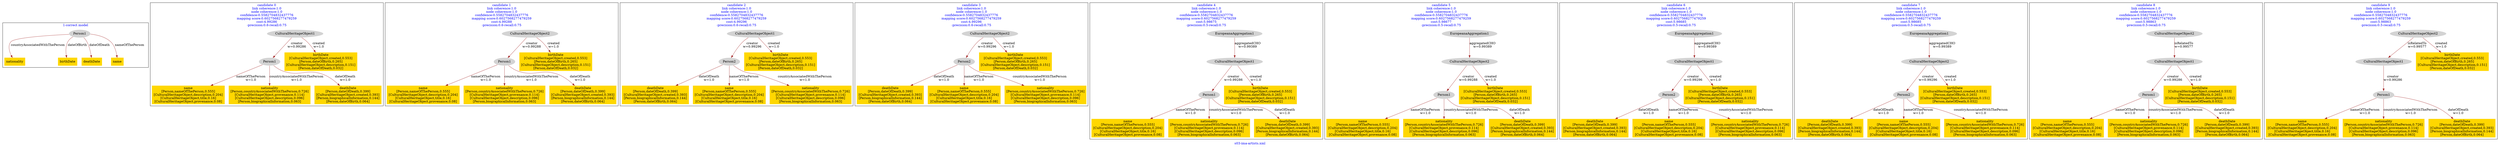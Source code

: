 digraph n0 {
fontcolor="blue"
remincross="true"
label="s03-ima-artists.xml"
subgraph cluster_0 {
label="1-correct model"
n2[style="filled",color="white",fillcolor="lightgray",label="Person1"];
n3[shape="plaintext",style="filled",fillcolor="gold",label="nationality"];
n4[shape="plaintext",style="filled",fillcolor="gold",label="birthDate"];
n5[shape="plaintext",style="filled",fillcolor="gold",label="deathDate"];
n6[shape="plaintext",style="filled",fillcolor="gold",label="name"];
}
subgraph cluster_1 {
label="candidate 0\nlink coherence:1.0\nnode coherence:1.0\nconfidence:0.5582704832437776\nmapping score:0.6027568277479259\ncost:4.99286\n-precision:0.6-recall:0.75"
n8[style="filled",color="white",fillcolor="lightgray",label="CulturalHeritageObject1"];
n9[style="filled",color="white",fillcolor="lightgray",label="Person1"];
n10[shape="plaintext",style="filled",fillcolor="gold",label="name\n[Person,nameOfThePerson,0.555]\n[CulturalHeritageObject,description,0.204]\n[CulturalHeritageObject,title,0.16]\n[CulturalHeritageObject,provenance,0.08]"];
n11[shape="plaintext",style="filled",fillcolor="gold",label="nationality\n[Person,countryAssociatedWithThePerson,0.726]\n[CulturalHeritageObject,provenance,0.114]\n[CulturalHeritageObject,description,0.096]\n[Person,biographicalInformation,0.063]"];
n12[shape="plaintext",style="filled",fillcolor="gold",label="deathDate\n[Person,dateOfDeath,0.399]\n[CulturalHeritageObject,created,0.393]\n[Person,biographicalInformation,0.144]\n[Person,dateOfBirth,0.064]"];
n13[shape="plaintext",style="filled",fillcolor="gold",label="birthDate\n[CulturalHeritageObject,created,0.553]\n[Person,dateOfBirth,0.265]\n[CulturalHeritageObject,description,0.151]\n[Person,dateOfDeath,0.032]"];
}
subgraph cluster_2 {
label="candidate 1\nlink coherence:1.0\nnode coherence:1.0\nconfidence:0.5582704832437776\nmapping score:0.6027568277479259\ncost:4.99288\n-precision:0.6-recall:0.75"
n15[style="filled",color="white",fillcolor="lightgray",label="CulturalHeritageObject2"];
n16[style="filled",color="white",fillcolor="lightgray",label="Person1"];
n17[shape="plaintext",style="filled",fillcolor="gold",label="name\n[Person,nameOfThePerson,0.555]\n[CulturalHeritageObject,description,0.204]\n[CulturalHeritageObject,title,0.16]\n[CulturalHeritageObject,provenance,0.08]"];
n18[shape="plaintext",style="filled",fillcolor="gold",label="birthDate\n[CulturalHeritageObject,created,0.553]\n[Person,dateOfBirth,0.265]\n[CulturalHeritageObject,description,0.151]\n[Person,dateOfDeath,0.032]"];
n19[shape="plaintext",style="filled",fillcolor="gold",label="nationality\n[Person,countryAssociatedWithThePerson,0.726]\n[CulturalHeritageObject,provenance,0.114]\n[CulturalHeritageObject,description,0.096]\n[Person,biographicalInformation,0.063]"];
n20[shape="plaintext",style="filled",fillcolor="gold",label="deathDate\n[Person,dateOfDeath,0.399]\n[CulturalHeritageObject,created,0.393]\n[Person,biographicalInformation,0.144]\n[Person,dateOfBirth,0.064]"];
}
subgraph cluster_3 {
label="candidate 2\nlink coherence:1.0\nnode coherence:1.0\nconfidence:0.5582704832437776\nmapping score:0.6027568277479259\ncost:4.99296\n-precision:0.6-recall:0.75"
n22[style="filled",color="white",fillcolor="lightgray",label="CulturalHeritageObject1"];
n23[style="filled",color="white",fillcolor="lightgray",label="Person2"];
n24[shape="plaintext",style="filled",fillcolor="gold",label="deathDate\n[Person,dateOfDeath,0.399]\n[CulturalHeritageObject,created,0.393]\n[Person,biographicalInformation,0.144]\n[Person,dateOfBirth,0.064]"];
n25[shape="plaintext",style="filled",fillcolor="gold",label="name\n[Person,nameOfThePerson,0.555]\n[CulturalHeritageObject,description,0.204]\n[CulturalHeritageObject,title,0.16]\n[CulturalHeritageObject,provenance,0.08]"];
n26[shape="plaintext",style="filled",fillcolor="gold",label="nationality\n[Person,countryAssociatedWithThePerson,0.726]\n[CulturalHeritageObject,provenance,0.114]\n[CulturalHeritageObject,description,0.096]\n[Person,biographicalInformation,0.063]"];
n27[shape="plaintext",style="filled",fillcolor="gold",label="birthDate\n[CulturalHeritageObject,created,0.553]\n[Person,dateOfBirth,0.265]\n[CulturalHeritageObject,description,0.151]\n[Person,dateOfDeath,0.032]"];
}
subgraph cluster_4 {
label="candidate 3\nlink coherence:1.0\nnode coherence:1.0\nconfidence:0.5582704832437776\nmapping score:0.6027568277479259\ncost:4.99296\n-precision:0.6-recall:0.75"
n29[style="filled",color="white",fillcolor="lightgray",label="CulturalHeritageObject2"];
n30[style="filled",color="white",fillcolor="lightgray",label="Person2"];
n31[shape="plaintext",style="filled",fillcolor="gold",label="birthDate\n[CulturalHeritageObject,created,0.553]\n[Person,dateOfBirth,0.265]\n[CulturalHeritageObject,description,0.151]\n[Person,dateOfDeath,0.032]"];
n32[shape="plaintext",style="filled",fillcolor="gold",label="deathDate\n[Person,dateOfDeath,0.399]\n[CulturalHeritageObject,created,0.393]\n[Person,biographicalInformation,0.144]\n[Person,dateOfBirth,0.064]"];
n33[shape="plaintext",style="filled",fillcolor="gold",label="name\n[Person,nameOfThePerson,0.555]\n[CulturalHeritageObject,description,0.204]\n[CulturalHeritageObject,title,0.16]\n[CulturalHeritageObject,provenance,0.08]"];
n34[shape="plaintext",style="filled",fillcolor="gold",label="nationality\n[Person,countryAssociatedWithThePerson,0.726]\n[CulturalHeritageObject,provenance,0.114]\n[CulturalHeritageObject,description,0.096]\n[Person,biographicalInformation,0.063]"];
}
subgraph cluster_5 {
label="candidate 4\nlink coherence:1.0\nnode coherence:1.0\nconfidence:0.5582704832437776\nmapping score:0.6027568277479259\ncost:5.98675\n-precision:0.5-recall:0.75"
n36[style="filled",color="white",fillcolor="lightgray",label="CulturalHeritageObject1"];
n37[style="filled",color="white",fillcolor="lightgray",label="Person1"];
n38[style="filled",color="white",fillcolor="lightgray",label="EuropeanaAggregation1"];
n39[shape="plaintext",style="filled",fillcolor="gold",label="name\n[Person,nameOfThePerson,0.555]\n[CulturalHeritageObject,description,0.204]\n[CulturalHeritageObject,title,0.16]\n[CulturalHeritageObject,provenance,0.08]"];
n40[shape="plaintext",style="filled",fillcolor="gold",label="nationality\n[Person,countryAssociatedWithThePerson,0.726]\n[CulturalHeritageObject,provenance,0.114]\n[CulturalHeritageObject,description,0.096]\n[Person,biographicalInformation,0.063]"];
n41[shape="plaintext",style="filled",fillcolor="gold",label="deathDate\n[Person,dateOfDeath,0.399]\n[CulturalHeritageObject,created,0.393]\n[Person,biographicalInformation,0.144]\n[Person,dateOfBirth,0.064]"];
n42[shape="plaintext",style="filled",fillcolor="gold",label="birthDate\n[CulturalHeritageObject,created,0.553]\n[Person,dateOfBirth,0.265]\n[CulturalHeritageObject,description,0.151]\n[Person,dateOfDeath,0.032]"];
}
subgraph cluster_6 {
label="candidate 5\nlink coherence:1.0\nnode coherence:1.0\nconfidence:0.5582704832437776\nmapping score:0.6027568277479259\ncost:5.98677\n-precision:0.5-recall:0.75"
n44[style="filled",color="white",fillcolor="lightgray",label="CulturalHeritageObject2"];
n45[style="filled",color="white",fillcolor="lightgray",label="Person1"];
n46[style="filled",color="white",fillcolor="lightgray",label="EuropeanaAggregation1"];
n47[shape="plaintext",style="filled",fillcolor="gold",label="name\n[Person,nameOfThePerson,0.555]\n[CulturalHeritageObject,description,0.204]\n[CulturalHeritageObject,title,0.16]\n[CulturalHeritageObject,provenance,0.08]"];
n48[shape="plaintext",style="filled",fillcolor="gold",label="birthDate\n[CulturalHeritageObject,created,0.553]\n[Person,dateOfBirth,0.265]\n[CulturalHeritageObject,description,0.151]\n[Person,dateOfDeath,0.032]"];
n49[shape="plaintext",style="filled",fillcolor="gold",label="nationality\n[Person,countryAssociatedWithThePerson,0.726]\n[CulturalHeritageObject,provenance,0.114]\n[CulturalHeritageObject,description,0.096]\n[Person,biographicalInformation,0.063]"];
n50[shape="plaintext",style="filled",fillcolor="gold",label="deathDate\n[Person,dateOfDeath,0.399]\n[CulturalHeritageObject,created,0.393]\n[Person,biographicalInformation,0.144]\n[Person,dateOfBirth,0.064]"];
}
subgraph cluster_7 {
label="candidate 6\nlink coherence:1.0\nnode coherence:1.0\nconfidence:0.5582704832437776\nmapping score:0.6027568277479259\ncost:5.98685\n-precision:0.5-recall:0.75"
n52[style="filled",color="white",fillcolor="lightgray",label="CulturalHeritageObject1"];
n53[style="filled",color="white",fillcolor="lightgray",label="Person2"];
n54[style="filled",color="white",fillcolor="lightgray",label="EuropeanaAggregation1"];
n55[shape="plaintext",style="filled",fillcolor="gold",label="deathDate\n[Person,dateOfDeath,0.399]\n[CulturalHeritageObject,created,0.393]\n[Person,biographicalInformation,0.144]\n[Person,dateOfBirth,0.064]"];
n56[shape="plaintext",style="filled",fillcolor="gold",label="name\n[Person,nameOfThePerson,0.555]\n[CulturalHeritageObject,description,0.204]\n[CulturalHeritageObject,title,0.16]\n[CulturalHeritageObject,provenance,0.08]"];
n57[shape="plaintext",style="filled",fillcolor="gold",label="nationality\n[Person,countryAssociatedWithThePerson,0.726]\n[CulturalHeritageObject,provenance,0.114]\n[CulturalHeritageObject,description,0.096]\n[Person,biographicalInformation,0.063]"];
n58[shape="plaintext",style="filled",fillcolor="gold",label="birthDate\n[CulturalHeritageObject,created,0.553]\n[Person,dateOfBirth,0.265]\n[CulturalHeritageObject,description,0.151]\n[Person,dateOfDeath,0.032]"];
}
subgraph cluster_8 {
label="candidate 7\nlink coherence:1.0\nnode coherence:1.0\nconfidence:0.5582704832437776\nmapping score:0.6027568277479259\ncost:5.98685\n-precision:0.5-recall:0.75"
n60[style="filled",color="white",fillcolor="lightgray",label="CulturalHeritageObject2"];
n61[style="filled",color="white",fillcolor="lightgray",label="Person2"];
n62[style="filled",color="white",fillcolor="lightgray",label="EuropeanaAggregation1"];
n63[shape="plaintext",style="filled",fillcolor="gold",label="birthDate\n[CulturalHeritageObject,created,0.553]\n[Person,dateOfBirth,0.265]\n[CulturalHeritageObject,description,0.151]\n[Person,dateOfDeath,0.032]"];
n64[shape="plaintext",style="filled",fillcolor="gold",label="deathDate\n[Person,dateOfDeath,0.399]\n[CulturalHeritageObject,created,0.393]\n[Person,biographicalInformation,0.144]\n[Person,dateOfBirth,0.064]"];
n65[shape="plaintext",style="filled",fillcolor="gold",label="name\n[Person,nameOfThePerson,0.555]\n[CulturalHeritageObject,description,0.204]\n[CulturalHeritageObject,title,0.16]\n[CulturalHeritageObject,provenance,0.08]"];
n66[shape="plaintext",style="filled",fillcolor="gold",label="nationality\n[Person,countryAssociatedWithThePerson,0.726]\n[CulturalHeritageObject,provenance,0.114]\n[CulturalHeritageObject,description,0.096]\n[Person,biographicalInformation,0.063]"];
}
subgraph cluster_9 {
label="candidate 8\nlink coherence:1.0\nnode coherence:1.0\nconfidence:0.5582704832437776\nmapping score:0.6027568277479259\ncost:5.98863\n-precision:0.5-recall:0.75"
n68[style="filled",color="white",fillcolor="lightgray",label="CulturalHeritageObject1"];
n69[style="filled",color="white",fillcolor="lightgray",label="Person1"];
n70[style="filled",color="white",fillcolor="lightgray",label="CulturalHeritageObject2"];
n71[shape="plaintext",style="filled",fillcolor="gold",label="name\n[Person,nameOfThePerson,0.555]\n[CulturalHeritageObject,description,0.204]\n[CulturalHeritageObject,title,0.16]\n[CulturalHeritageObject,provenance,0.08]"];
n72[shape="plaintext",style="filled",fillcolor="gold",label="nationality\n[Person,countryAssociatedWithThePerson,0.726]\n[CulturalHeritageObject,provenance,0.114]\n[CulturalHeritageObject,description,0.096]\n[Person,biographicalInformation,0.063]"];
n73[shape="plaintext",style="filled",fillcolor="gold",label="deathDate\n[Person,dateOfDeath,0.399]\n[CulturalHeritageObject,created,0.393]\n[Person,biographicalInformation,0.144]\n[Person,dateOfBirth,0.064]"];
n74[shape="plaintext",style="filled",fillcolor="gold",label="birthDate\n[CulturalHeritageObject,created,0.553]\n[Person,dateOfBirth,0.265]\n[CulturalHeritageObject,description,0.151]\n[Person,dateOfDeath,0.032]"];
}
subgraph cluster_10 {
label="candidate 9\nlink coherence:1.0\nnode coherence:1.0\nconfidence:0.5582704832437776\nmapping score:0.6027568277479259\ncost:5.98863\n-precision:0.5-recall:0.75"
n76[style="filled",color="white",fillcolor="lightgray",label="CulturalHeritageObject1"];
n77[style="filled",color="white",fillcolor="lightgray",label="Person1"];
n78[style="filled",color="white",fillcolor="lightgray",label="CulturalHeritageObject2"];
n79[shape="plaintext",style="filled",fillcolor="gold",label="name\n[Person,nameOfThePerson,0.555]\n[CulturalHeritageObject,description,0.204]\n[CulturalHeritageObject,title,0.16]\n[CulturalHeritageObject,provenance,0.08]"];
n80[shape="plaintext",style="filled",fillcolor="gold",label="birthDate\n[CulturalHeritageObject,created,0.553]\n[Person,dateOfBirth,0.265]\n[CulturalHeritageObject,description,0.151]\n[Person,dateOfDeath,0.032]"];
n81[shape="plaintext",style="filled",fillcolor="gold",label="nationality\n[Person,countryAssociatedWithThePerson,0.726]\n[CulturalHeritageObject,provenance,0.114]\n[CulturalHeritageObject,description,0.096]\n[Person,biographicalInformation,0.063]"];
n82[shape="plaintext",style="filled",fillcolor="gold",label="deathDate\n[Person,dateOfDeath,0.399]\n[CulturalHeritageObject,created,0.393]\n[Person,biographicalInformation,0.144]\n[Person,dateOfBirth,0.064]"];
}
n2 -> n3[color="brown",fontcolor="black",label="countryAssociatedWithThePerson"]
n2 -> n4[color="brown",fontcolor="black",label="dateOfBirth"]
n2 -> n5[color="brown",fontcolor="black",label="dateOfDeath"]
n2 -> n6[color="brown",fontcolor="black",label="nameOfThePerson"]
n8 -> n9[color="brown",fontcolor="black",label="creator\nw=0.99286"]
n9 -> n10[color="brown",fontcolor="black",label="nameOfThePerson\nw=1.0"]
n9 -> n11[color="brown",fontcolor="black",label="countryAssociatedWithThePerson\nw=1.0"]
n9 -> n12[color="brown",fontcolor="black",label="dateOfDeath\nw=1.0"]
n8 -> n13[color="brown",fontcolor="black",label="created\nw=1.0"]
n15 -> n16[color="brown",fontcolor="black",label="creator\nw=0.99288"]
n16 -> n17[color="brown",fontcolor="black",label="nameOfThePerson\nw=1.0"]
n15 -> n18[color="brown",fontcolor="black",label="created\nw=1.0"]
n16 -> n19[color="brown",fontcolor="black",label="countryAssociatedWithThePerson\nw=1.0"]
n16 -> n20[color="brown",fontcolor="black",label="dateOfDeath\nw=1.0"]
n22 -> n23[color="brown",fontcolor="black",label="creator\nw=0.99296"]
n23 -> n24[color="brown",fontcolor="black",label="dateOfDeath\nw=1.0"]
n23 -> n25[color="brown",fontcolor="black",label="nameOfThePerson\nw=1.0"]
n23 -> n26[color="brown",fontcolor="black",label="countryAssociatedWithThePerson\nw=1.0"]
n22 -> n27[color="brown",fontcolor="black",label="created\nw=1.0"]
n29 -> n30[color="brown",fontcolor="black",label="creator\nw=0.99296"]
n29 -> n31[color="brown",fontcolor="black",label="created\nw=1.0"]
n30 -> n32[color="brown",fontcolor="black",label="dateOfDeath\nw=1.0"]
n30 -> n33[color="brown",fontcolor="black",label="nameOfThePerson\nw=1.0"]
n30 -> n34[color="brown",fontcolor="black",label="countryAssociatedWithThePerson\nw=1.0"]
n36 -> n37[color="brown",fontcolor="black",label="creator\nw=0.99286"]
n38 -> n36[color="brown",fontcolor="black",label="aggregatedCHO\nw=0.99389"]
n37 -> n39[color="brown",fontcolor="black",label="nameOfThePerson\nw=1.0"]
n37 -> n40[color="brown",fontcolor="black",label="countryAssociatedWithThePerson\nw=1.0"]
n37 -> n41[color="brown",fontcolor="black",label="dateOfDeath\nw=1.0"]
n36 -> n42[color="brown",fontcolor="black",label="created\nw=1.0"]
n44 -> n45[color="brown",fontcolor="black",label="creator\nw=0.99288"]
n46 -> n44[color="brown",fontcolor="black",label="aggregatedCHO\nw=0.99389"]
n45 -> n47[color="brown",fontcolor="black",label="nameOfThePerson\nw=1.0"]
n44 -> n48[color="brown",fontcolor="black",label="created\nw=1.0"]
n45 -> n49[color="brown",fontcolor="black",label="countryAssociatedWithThePerson\nw=1.0"]
n45 -> n50[color="brown",fontcolor="black",label="dateOfDeath\nw=1.0"]
n52 -> n53[color="brown",fontcolor="black",label="creator\nw=0.99296"]
n54 -> n52[color="brown",fontcolor="black",label="aggregatedCHO\nw=0.99389"]
n53 -> n55[color="brown",fontcolor="black",label="dateOfDeath\nw=1.0"]
n53 -> n56[color="brown",fontcolor="black",label="nameOfThePerson\nw=1.0"]
n53 -> n57[color="brown",fontcolor="black",label="countryAssociatedWithThePerson\nw=1.0"]
n52 -> n58[color="brown",fontcolor="black",label="created\nw=1.0"]
n60 -> n61[color="brown",fontcolor="black",label="creator\nw=0.99296"]
n62 -> n60[color="brown",fontcolor="black",label="aggregatedCHO\nw=0.99389"]
n60 -> n63[color="brown",fontcolor="black",label="created\nw=1.0"]
n61 -> n64[color="brown",fontcolor="black",label="dateOfDeath\nw=1.0"]
n61 -> n65[color="brown",fontcolor="black",label="nameOfThePerson\nw=1.0"]
n61 -> n66[color="brown",fontcolor="black",label="countryAssociatedWithThePerson\nw=1.0"]
n68 -> n69[color="brown",fontcolor="black",label="creator\nw=0.99286"]
n70 -> n68[color="brown",fontcolor="black",label="isRelatedTo\nw=0.99577"]
n69 -> n71[color="brown",fontcolor="black",label="nameOfThePerson\nw=1.0"]
n69 -> n72[color="brown",fontcolor="black",label="countryAssociatedWithThePerson\nw=1.0"]
n69 -> n73[color="brown",fontcolor="black",label="dateOfDeath\nw=1.0"]
n68 -> n74[color="brown",fontcolor="black",label="created\nw=1.0"]
n76 -> n77[color="brown",fontcolor="black",label="creator\nw=0.99286"]
n78 -> n76[color="brown",fontcolor="black",label="isRelatedTo\nw=0.99577"]
n77 -> n79[color="brown",fontcolor="black",label="nameOfThePerson\nw=1.0"]
n78 -> n80[color="brown",fontcolor="black",label="created\nw=1.0"]
n77 -> n81[color="brown",fontcolor="black",label="countryAssociatedWithThePerson\nw=1.0"]
n77 -> n82[color="brown",fontcolor="black",label="dateOfDeath\nw=1.0"]
}
